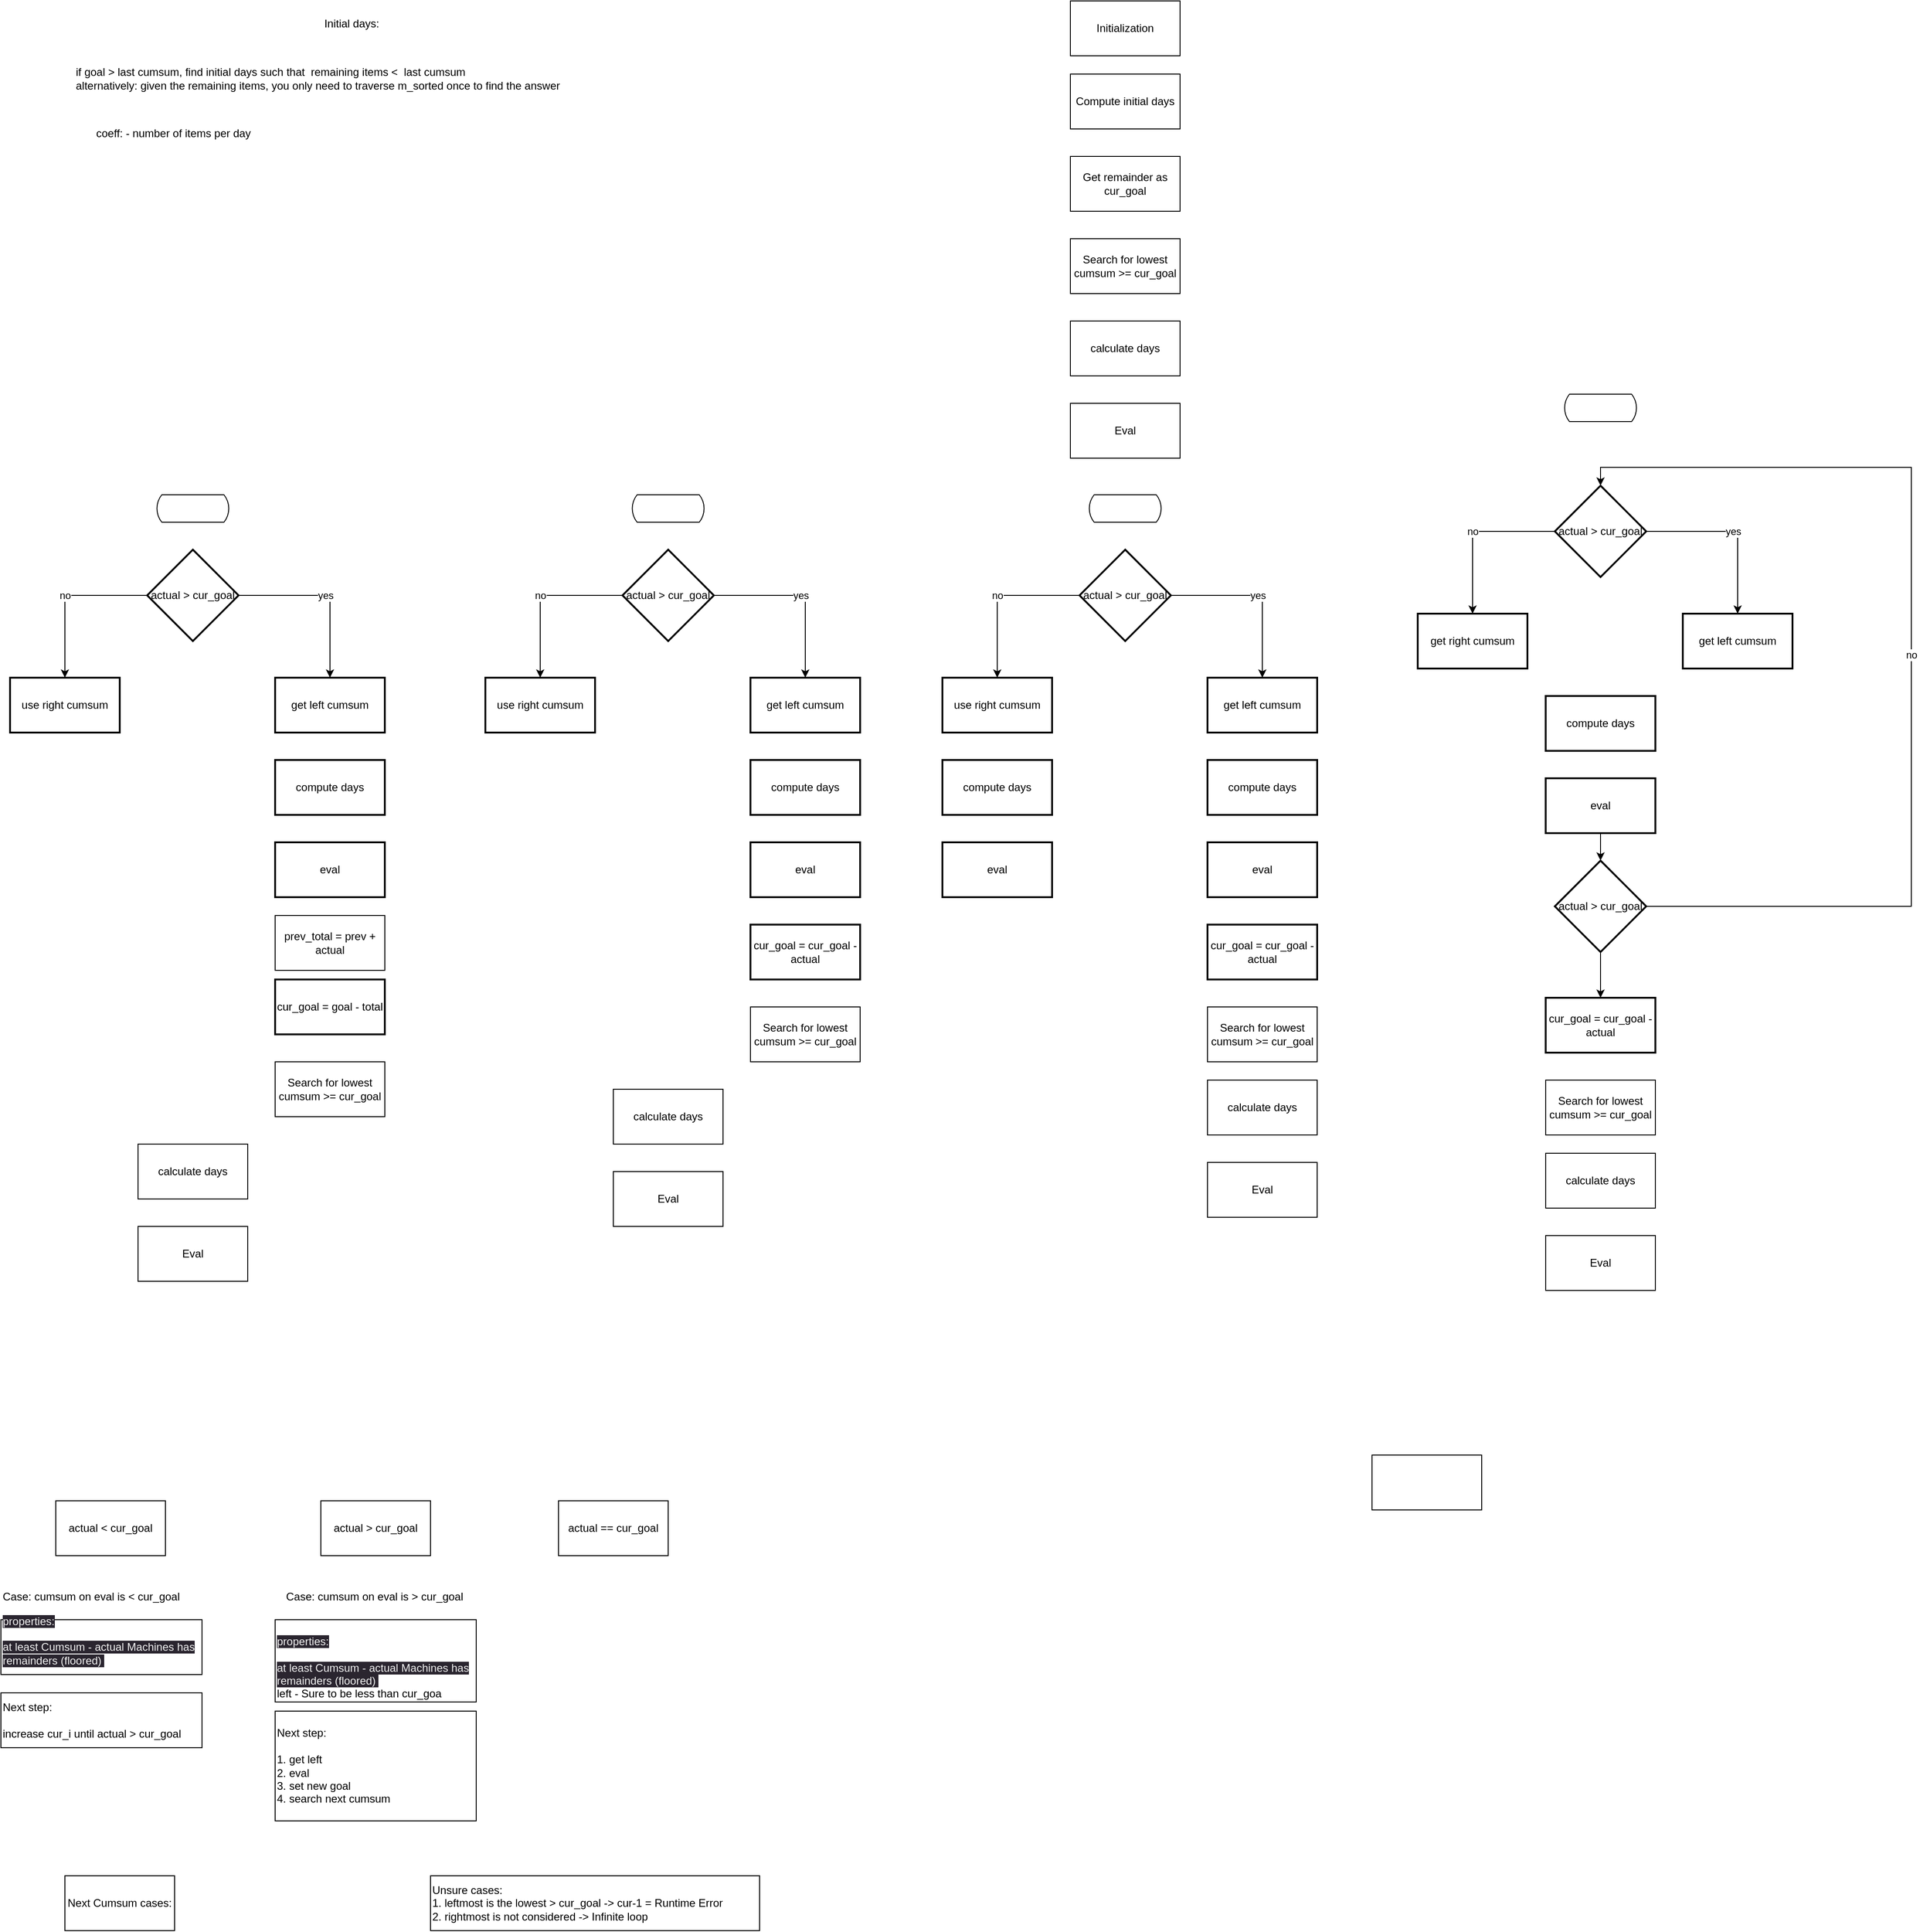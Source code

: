 <mxfile version="21.2.8" type="device">
  <diagram name="Page-1" id="bPRshN3QFO1RZLjtO5Kk">
    <mxGraphModel dx="3443" dy="1505" grid="1" gridSize="10" guides="1" tooltips="1" connect="1" arrows="1" fold="1" page="1" pageScale="1" pageWidth="850" pageHeight="1100" math="0" shadow="0">
      <root>
        <mxCell id="0" />
        <mxCell id="1" parent="0" />
        <mxCell id="HqC5KaBrgHlJ_fZEgeTc-1" value="Initialization" style="rounded=0;whiteSpace=wrap;html=1;" vertex="1" parent="1">
          <mxGeometry x="380" y="220" width="120" height="60" as="geometry" />
        </mxCell>
        <mxCell id="HqC5KaBrgHlJ_fZEgeTc-2" value="Get remainder as cur_goal" style="rounded=0;whiteSpace=wrap;html=1;" vertex="1" parent="1">
          <mxGeometry x="380" y="390" width="120" height="60" as="geometry" />
        </mxCell>
        <mxCell id="HqC5KaBrgHlJ_fZEgeTc-3" value="Compute initial days" style="rounded=0;whiteSpace=wrap;html=1;" vertex="1" parent="1">
          <mxGeometry x="380" y="300" width="120" height="60" as="geometry" />
        </mxCell>
        <mxCell id="HqC5KaBrgHlJ_fZEgeTc-5" value="Search for lowest cumsum &amp;gt;= cur_goal" style="rounded=0;whiteSpace=wrap;html=1;" vertex="1" parent="1">
          <mxGeometry x="380" y="480" width="120" height="60" as="geometry" />
        </mxCell>
        <mxCell id="HqC5KaBrgHlJ_fZEgeTc-12" value="yes" style="edgeStyle=orthogonalEdgeStyle;rounded=0;orthogonalLoop=1;jettySize=auto;html=1;" edge="1" parent="1" source="HqC5KaBrgHlJ_fZEgeTc-6" target="HqC5KaBrgHlJ_fZEgeTc-11">
          <mxGeometry relative="1" as="geometry" />
        </mxCell>
        <mxCell id="HqC5KaBrgHlJ_fZEgeTc-15" value="no" style="edgeStyle=orthogonalEdgeStyle;rounded=0;orthogonalLoop=1;jettySize=auto;html=1;" edge="1" parent="1" source="HqC5KaBrgHlJ_fZEgeTc-6" target="HqC5KaBrgHlJ_fZEgeTc-14">
          <mxGeometry relative="1" as="geometry" />
        </mxCell>
        <mxCell id="HqC5KaBrgHlJ_fZEgeTc-6" value="actual &amp;gt; cur_goal" style="strokeWidth=2;html=1;shape=mxgraph.flowchart.decision;whiteSpace=wrap;" vertex="1" parent="1">
          <mxGeometry x="390" y="820" width="100" height="100" as="geometry" />
        </mxCell>
        <mxCell id="HqC5KaBrgHlJ_fZEgeTc-7" value="Eval" style="rounded=0;whiteSpace=wrap;html=1;" vertex="1" parent="1">
          <mxGeometry x="380" y="660" width="120" height="60" as="geometry" />
        </mxCell>
        <mxCell id="HqC5KaBrgHlJ_fZEgeTc-9" value="calculate days" style="whiteSpace=wrap;html=1;" vertex="1" parent="1">
          <mxGeometry x="380" y="570" width="120" height="60" as="geometry" />
        </mxCell>
        <mxCell id="HqC5KaBrgHlJ_fZEgeTc-11" value="get left cumsum" style="whiteSpace=wrap;html=1;strokeWidth=2;" vertex="1" parent="1">
          <mxGeometry x="530" y="960" width="120" height="60" as="geometry" />
        </mxCell>
        <mxCell id="HqC5KaBrgHlJ_fZEgeTc-14" value="use right cumsum" style="whiteSpace=wrap;html=1;strokeWidth=2;" vertex="1" parent="1">
          <mxGeometry x="240" y="960" width="120" height="60" as="geometry" />
        </mxCell>
        <mxCell id="HqC5KaBrgHlJ_fZEgeTc-16" value="eval" style="whiteSpace=wrap;html=1;strokeWidth=2;" vertex="1" parent="1">
          <mxGeometry x="530" y="1140" width="120" height="60" as="geometry" />
        </mxCell>
        <mxCell id="HqC5KaBrgHlJ_fZEgeTc-18" value="compute days" style="whiteSpace=wrap;html=1;strokeWidth=2;" vertex="1" parent="1">
          <mxGeometry x="530" y="1050" width="120" height="60" as="geometry" />
        </mxCell>
        <mxCell id="HqC5KaBrgHlJ_fZEgeTc-19" value="cur_goal = cur_goal - actual" style="whiteSpace=wrap;html=1;strokeWidth=2;" vertex="1" parent="1">
          <mxGeometry x="530" y="1230" width="120" height="60" as="geometry" />
        </mxCell>
        <mxCell id="HqC5KaBrgHlJ_fZEgeTc-22" value="compute days" style="whiteSpace=wrap;html=1;strokeWidth=2;" vertex="1" parent="1">
          <mxGeometry x="240" y="1050" width="120" height="60" as="geometry" />
        </mxCell>
        <mxCell id="HqC5KaBrgHlJ_fZEgeTc-23" value="eval" style="whiteSpace=wrap;html=1;strokeWidth=2;" vertex="1" parent="1">
          <mxGeometry x="240" y="1140" width="120" height="60" as="geometry" />
        </mxCell>
        <mxCell id="HqC5KaBrgHlJ_fZEgeTc-26" value="Search for lowest cumsum &amp;gt;= cur_goal" style="rounded=0;whiteSpace=wrap;html=1;" vertex="1" parent="1">
          <mxGeometry x="530" y="1320" width="120" height="60" as="geometry" />
        </mxCell>
        <mxCell id="HqC5KaBrgHlJ_fZEgeTc-27" value="Eval" style="rounded=0;whiteSpace=wrap;html=1;" vertex="1" parent="1">
          <mxGeometry x="530" y="1490" width="120" height="60" as="geometry" />
        </mxCell>
        <mxCell id="HqC5KaBrgHlJ_fZEgeTc-28" value="calculate days" style="whiteSpace=wrap;html=1;" vertex="1" parent="1">
          <mxGeometry x="530" y="1400" width="120" height="60" as="geometry" />
        </mxCell>
        <mxCell id="HqC5KaBrgHlJ_fZEgeTc-29" value="yes" style="edgeStyle=orthogonalEdgeStyle;rounded=0;orthogonalLoop=1;jettySize=auto;html=1;" edge="1" parent="1" source="HqC5KaBrgHlJ_fZEgeTc-31" target="HqC5KaBrgHlJ_fZEgeTc-32">
          <mxGeometry relative="1" as="geometry" />
        </mxCell>
        <mxCell id="HqC5KaBrgHlJ_fZEgeTc-30" value="no" style="edgeStyle=orthogonalEdgeStyle;rounded=0;orthogonalLoop=1;jettySize=auto;html=1;" edge="1" parent="1" source="HqC5KaBrgHlJ_fZEgeTc-31" target="HqC5KaBrgHlJ_fZEgeTc-33">
          <mxGeometry relative="1" as="geometry" />
        </mxCell>
        <mxCell id="HqC5KaBrgHlJ_fZEgeTc-31" value="actual &amp;gt; cur_goal" style="strokeWidth=2;html=1;shape=mxgraph.flowchart.decision;whiteSpace=wrap;" vertex="1" parent="1">
          <mxGeometry x="910" y="750" width="100" height="100" as="geometry" />
        </mxCell>
        <mxCell id="HqC5KaBrgHlJ_fZEgeTc-32" value="get left cumsum" style="whiteSpace=wrap;html=1;strokeWidth=2;" vertex="1" parent="1">
          <mxGeometry x="1050" y="890" width="120" height="60" as="geometry" />
        </mxCell>
        <mxCell id="HqC5KaBrgHlJ_fZEgeTc-33" value="get right cumsum" style="whiteSpace=wrap;html=1;strokeWidth=2;" vertex="1" parent="1">
          <mxGeometry x="760" y="890" width="120" height="60" as="geometry" />
        </mxCell>
        <mxCell id="HqC5KaBrgHlJ_fZEgeTc-46" style="edgeStyle=orthogonalEdgeStyle;rounded=0;orthogonalLoop=1;jettySize=auto;html=1;entryX=0.5;entryY=0;entryDx=0;entryDy=0;entryPerimeter=0;" edge="1" parent="1" source="HqC5KaBrgHlJ_fZEgeTc-34" target="HqC5KaBrgHlJ_fZEgeTc-42">
          <mxGeometry relative="1" as="geometry" />
        </mxCell>
        <mxCell id="HqC5KaBrgHlJ_fZEgeTc-34" value="eval" style="whiteSpace=wrap;html=1;strokeWidth=2;" vertex="1" parent="1">
          <mxGeometry x="900" y="1070" width="120" height="60" as="geometry" />
        </mxCell>
        <mxCell id="HqC5KaBrgHlJ_fZEgeTc-35" value="compute days" style="whiteSpace=wrap;html=1;strokeWidth=2;" vertex="1" parent="1">
          <mxGeometry x="900" y="980" width="120" height="60" as="geometry" />
        </mxCell>
        <mxCell id="HqC5KaBrgHlJ_fZEgeTc-36" value="cur_goal = cur_goal - actual" style="whiteSpace=wrap;html=1;strokeWidth=2;" vertex="1" parent="1">
          <mxGeometry x="900" y="1310" width="120" height="60" as="geometry" />
        </mxCell>
        <mxCell id="HqC5KaBrgHlJ_fZEgeTc-39" value="Search for lowest cumsum &amp;gt;= cur_goal" style="rounded=0;whiteSpace=wrap;html=1;" vertex="1" parent="1">
          <mxGeometry x="900" y="1400" width="120" height="60" as="geometry" />
        </mxCell>
        <mxCell id="HqC5KaBrgHlJ_fZEgeTc-40" value="Eval" style="rounded=0;whiteSpace=wrap;html=1;" vertex="1" parent="1">
          <mxGeometry x="900" y="1570" width="120" height="60" as="geometry" />
        </mxCell>
        <mxCell id="HqC5KaBrgHlJ_fZEgeTc-41" value="calculate days" style="whiteSpace=wrap;html=1;" vertex="1" parent="1">
          <mxGeometry x="900" y="1480" width="120" height="60" as="geometry" />
        </mxCell>
        <mxCell id="HqC5KaBrgHlJ_fZEgeTc-44" style="edgeStyle=orthogonalEdgeStyle;rounded=0;orthogonalLoop=1;jettySize=auto;html=1;entryX=0.5;entryY=0;entryDx=0;entryDy=0;" edge="1" parent="1" source="HqC5KaBrgHlJ_fZEgeTc-42" target="HqC5KaBrgHlJ_fZEgeTc-36">
          <mxGeometry relative="1" as="geometry" />
        </mxCell>
        <mxCell id="HqC5KaBrgHlJ_fZEgeTc-45" value="no" style="edgeStyle=orthogonalEdgeStyle;rounded=0;orthogonalLoop=1;jettySize=auto;html=1;entryX=0.5;entryY=0;entryDx=0;entryDy=0;entryPerimeter=0;" edge="1" parent="1" source="HqC5KaBrgHlJ_fZEgeTc-42" target="HqC5KaBrgHlJ_fZEgeTc-31">
          <mxGeometry relative="1" as="geometry">
            <Array as="points">
              <mxPoint x="1300" y="1210" />
              <mxPoint x="1300" y="730" />
              <mxPoint x="960" y="730" />
            </Array>
          </mxGeometry>
        </mxCell>
        <mxCell id="HqC5KaBrgHlJ_fZEgeTc-42" value="actual &amp;gt; cur_goal" style="strokeWidth=2;html=1;shape=mxgraph.flowchart.decision;whiteSpace=wrap;" vertex="1" parent="1">
          <mxGeometry x="910" y="1160" width="100" height="100" as="geometry" />
        </mxCell>
        <mxCell id="HqC5KaBrgHlJ_fZEgeTc-47" value="" style="html=1;dashed=0;whiteSpace=wrap;shape=mxgraph.dfd.loop" vertex="1" parent="1">
          <mxGeometry x="400" y="760" width="80" height="30" as="geometry" />
        </mxCell>
        <mxCell id="HqC5KaBrgHlJ_fZEgeTc-48" value="" style="html=1;dashed=0;whiteSpace=wrap;shape=mxgraph.dfd.loop" vertex="1" parent="1">
          <mxGeometry x="920" y="650" width="80" height="30" as="geometry" />
        </mxCell>
        <mxCell id="HqC5KaBrgHlJ_fZEgeTc-49" value="yes" style="edgeStyle=orthogonalEdgeStyle;rounded=0;orthogonalLoop=1;jettySize=auto;html=1;" edge="1" parent="1" source="HqC5KaBrgHlJ_fZEgeTc-51" target="HqC5KaBrgHlJ_fZEgeTc-52">
          <mxGeometry relative="1" as="geometry" />
        </mxCell>
        <mxCell id="HqC5KaBrgHlJ_fZEgeTc-50" value="no" style="edgeStyle=orthogonalEdgeStyle;rounded=0;orthogonalLoop=1;jettySize=auto;html=1;" edge="1" parent="1" source="HqC5KaBrgHlJ_fZEgeTc-51" target="HqC5KaBrgHlJ_fZEgeTc-53">
          <mxGeometry relative="1" as="geometry" />
        </mxCell>
        <mxCell id="HqC5KaBrgHlJ_fZEgeTc-51" value="actual &amp;gt; cur_goal" style="strokeWidth=2;html=1;shape=mxgraph.flowchart.decision;whiteSpace=wrap;" vertex="1" parent="1">
          <mxGeometry x="-110" y="820" width="100" height="100" as="geometry" />
        </mxCell>
        <mxCell id="HqC5KaBrgHlJ_fZEgeTc-52" value="get left cumsum" style="whiteSpace=wrap;html=1;strokeWidth=2;" vertex="1" parent="1">
          <mxGeometry x="30" y="960" width="120" height="60" as="geometry" />
        </mxCell>
        <mxCell id="HqC5KaBrgHlJ_fZEgeTc-53" value="use right cumsum" style="whiteSpace=wrap;html=1;strokeWidth=2;" vertex="1" parent="1">
          <mxGeometry x="-260" y="960" width="120" height="60" as="geometry" />
        </mxCell>
        <mxCell id="HqC5KaBrgHlJ_fZEgeTc-54" value="eval" style="whiteSpace=wrap;html=1;strokeWidth=2;" vertex="1" parent="1">
          <mxGeometry x="30" y="1140" width="120" height="60" as="geometry" />
        </mxCell>
        <mxCell id="HqC5KaBrgHlJ_fZEgeTc-55" value="compute days" style="whiteSpace=wrap;html=1;strokeWidth=2;" vertex="1" parent="1">
          <mxGeometry x="30" y="1050" width="120" height="60" as="geometry" />
        </mxCell>
        <mxCell id="HqC5KaBrgHlJ_fZEgeTc-56" value="cur_goal = cur_goal - actual" style="whiteSpace=wrap;html=1;strokeWidth=2;" vertex="1" parent="1">
          <mxGeometry x="30" y="1230" width="120" height="60" as="geometry" />
        </mxCell>
        <mxCell id="HqC5KaBrgHlJ_fZEgeTc-59" value="Search for lowest cumsum &amp;gt;= cur_goal" style="rounded=0;whiteSpace=wrap;html=1;" vertex="1" parent="1">
          <mxGeometry x="30" y="1320" width="120" height="60" as="geometry" />
        </mxCell>
        <mxCell id="HqC5KaBrgHlJ_fZEgeTc-60" value="Eval" style="rounded=0;whiteSpace=wrap;html=1;" vertex="1" parent="1">
          <mxGeometry x="-120" y="1500" width="120" height="60" as="geometry" />
        </mxCell>
        <mxCell id="HqC5KaBrgHlJ_fZEgeTc-61" value="calculate days" style="whiteSpace=wrap;html=1;" vertex="1" parent="1">
          <mxGeometry x="-120" y="1410" width="120" height="60" as="geometry" />
        </mxCell>
        <mxCell id="HqC5KaBrgHlJ_fZEgeTc-62" value="" style="html=1;dashed=0;whiteSpace=wrap;shape=mxgraph.dfd.loop" vertex="1" parent="1">
          <mxGeometry x="-100" y="760" width="80" height="30" as="geometry" />
        </mxCell>
        <mxCell id="HqC5KaBrgHlJ_fZEgeTc-63" value="yes" style="edgeStyle=orthogonalEdgeStyle;rounded=0;orthogonalLoop=1;jettySize=auto;html=1;" edge="1" parent="1" source="HqC5KaBrgHlJ_fZEgeTc-65" target="HqC5KaBrgHlJ_fZEgeTc-66">
          <mxGeometry relative="1" as="geometry" />
        </mxCell>
        <mxCell id="HqC5KaBrgHlJ_fZEgeTc-64" value="no" style="edgeStyle=orthogonalEdgeStyle;rounded=0;orthogonalLoop=1;jettySize=auto;html=1;" edge="1" parent="1" source="HqC5KaBrgHlJ_fZEgeTc-65" target="HqC5KaBrgHlJ_fZEgeTc-67">
          <mxGeometry relative="1" as="geometry" />
        </mxCell>
        <mxCell id="HqC5KaBrgHlJ_fZEgeTc-65" value="actual &amp;gt; cur_goal" style="strokeWidth=2;html=1;shape=mxgraph.flowchart.decision;whiteSpace=wrap;" vertex="1" parent="1">
          <mxGeometry x="-630" y="820" width="100" height="100" as="geometry" />
        </mxCell>
        <mxCell id="HqC5KaBrgHlJ_fZEgeTc-66" value="get left cumsum" style="whiteSpace=wrap;html=1;strokeWidth=2;" vertex="1" parent="1">
          <mxGeometry x="-490" y="960" width="120" height="60" as="geometry" />
        </mxCell>
        <mxCell id="HqC5KaBrgHlJ_fZEgeTc-67" value="use right cumsum" style="whiteSpace=wrap;html=1;strokeWidth=2;" vertex="1" parent="1">
          <mxGeometry x="-780" y="960" width="120" height="60" as="geometry" />
        </mxCell>
        <mxCell id="HqC5KaBrgHlJ_fZEgeTc-68" value="eval" style="whiteSpace=wrap;html=1;strokeWidth=2;" vertex="1" parent="1">
          <mxGeometry x="-490" y="1140" width="120" height="60" as="geometry" />
        </mxCell>
        <mxCell id="HqC5KaBrgHlJ_fZEgeTc-69" value="compute days" style="whiteSpace=wrap;html=1;strokeWidth=2;" vertex="1" parent="1">
          <mxGeometry x="-490" y="1050" width="120" height="60" as="geometry" />
        </mxCell>
        <mxCell id="HqC5KaBrgHlJ_fZEgeTc-70" value="cur_goal = goal - total" style="whiteSpace=wrap;html=1;strokeWidth=2;" vertex="1" parent="1">
          <mxGeometry x="-490" y="1290" width="120" height="60" as="geometry" />
        </mxCell>
        <mxCell id="HqC5KaBrgHlJ_fZEgeTc-71" value="Search for lowest cumsum &amp;gt;= cur_goal" style="rounded=0;whiteSpace=wrap;html=1;" vertex="1" parent="1">
          <mxGeometry x="-490" y="1380" width="120" height="60" as="geometry" />
        </mxCell>
        <mxCell id="HqC5KaBrgHlJ_fZEgeTc-72" value="Eval" style="rounded=0;whiteSpace=wrap;html=1;" vertex="1" parent="1">
          <mxGeometry x="-640" y="1560" width="120" height="60" as="geometry" />
        </mxCell>
        <mxCell id="HqC5KaBrgHlJ_fZEgeTc-73" value="calculate days" style="whiteSpace=wrap;html=1;" vertex="1" parent="1">
          <mxGeometry x="-640" y="1470" width="120" height="60" as="geometry" />
        </mxCell>
        <mxCell id="HqC5KaBrgHlJ_fZEgeTc-74" value="" style="html=1;dashed=0;whiteSpace=wrap;shape=mxgraph.dfd.loop" vertex="1" parent="1">
          <mxGeometry x="-620" y="760" width="80" height="30" as="geometry" />
        </mxCell>
        <mxCell id="HqC5KaBrgHlJ_fZEgeTc-75" value="prev_total = prev + actual" style="rounded=0;whiteSpace=wrap;html=1;" vertex="1" parent="1">
          <mxGeometry x="-490" y="1220" width="120" height="60" as="geometry" />
        </mxCell>
        <mxCell id="HqC5KaBrgHlJ_fZEgeTc-76" value="actual &amp;gt; cur_goal" style="whiteSpace=wrap;html=1;" vertex="1" parent="1">
          <mxGeometry x="-440" y="1860" width="120" height="60" as="geometry" />
        </mxCell>
        <mxCell id="HqC5KaBrgHlJ_fZEgeTc-77" value="actual == cur_goal" style="whiteSpace=wrap;html=1;" vertex="1" parent="1">
          <mxGeometry x="-180" y="1860" width="120" height="60" as="geometry" />
        </mxCell>
        <mxCell id="HqC5KaBrgHlJ_fZEgeTc-78" value="actual &amp;lt; cur_goal" style="whiteSpace=wrap;html=1;" vertex="1" parent="1">
          <mxGeometry x="-730" y="1860" width="120" height="60" as="geometry" />
        </mxCell>
        <mxCell id="HqC5KaBrgHlJ_fZEgeTc-79" value="Case: cumsum on eval is &amp;lt; cur_goal" style="text;html=1;align=left;verticalAlign=middle;resizable=0;points=[];autosize=1;strokeColor=none;fillColor=none;" vertex="1" parent="1">
          <mxGeometry x="-790" y="1950" width="220" height="30" as="geometry" />
        </mxCell>
        <mxCell id="HqC5KaBrgHlJ_fZEgeTc-81" value="&#xa;&lt;span style=&quot;color: rgb(240, 240, 240); font-family: Helvetica; font-size: 12px; font-style: normal; font-variant-ligatures: normal; font-variant-caps: normal; font-weight: 400; letter-spacing: normal; orphans: 2; text-indent: 0px; text-transform: none; widows: 2; word-spacing: 0px; -webkit-text-stroke-width: 0px; background-color: rgb(42, 37, 47); text-decoration-thickness: initial; text-decoration-style: initial; text-decoration-color: initial; float: none; display: inline !important;&quot;&gt;properties:&lt;/span&gt;&lt;br style=&quot;border-color: rgb(0, 0, 0); color: rgb(240, 240, 240); font-family: Helvetica; font-size: 12px; font-style: normal; font-variant-ligatures: normal; font-variant-caps: normal; font-weight: 400; letter-spacing: normal; orphans: 2; text-indent: 0px; text-transform: none; widows: 2; word-spacing: 0px; -webkit-text-stroke-width: 0px; background-color: rgb(42, 37, 47); text-decoration-thickness: initial; text-decoration-style: initial; text-decoration-color: initial;&quot;&gt;&lt;br style=&quot;border-color: rgb(0, 0, 0); color: rgb(240, 240, 240); font-family: Helvetica; font-size: 12px; font-style: normal; font-variant-ligatures: normal; font-variant-caps: normal; font-weight: 400; letter-spacing: normal; orphans: 2; text-indent: 0px; text-transform: none; widows: 2; word-spacing: 0px; -webkit-text-stroke-width: 0px; background-color: rgb(42, 37, 47); text-decoration-thickness: initial; text-decoration-style: initial; text-decoration-color: initial;&quot;&gt;&lt;span style=&quot;color: rgb(240, 240, 240); font-family: Helvetica; font-size: 12px; font-style: normal; font-variant-ligatures: normal; font-variant-caps: normal; font-weight: 400; letter-spacing: normal; orphans: 2; text-indent: 0px; text-transform: none; widows: 2; word-spacing: 0px; -webkit-text-stroke-width: 0px; background-color: rgb(42, 37, 47); text-decoration-thickness: initial; text-decoration-style: initial; text-decoration-color: initial; float: none; display: inline !important;&quot;&gt;at least Cumsum - actual Machines has remainders (floored)&amp;nbsp;&lt;/span&gt;&#xa;&#xa;" style="rounded=0;whiteSpace=wrap;html=1;align=left;" vertex="1" parent="1">
          <mxGeometry x="-790" y="1990" width="220" height="60" as="geometry" />
        </mxCell>
        <mxCell id="HqC5KaBrgHlJ_fZEgeTc-83" value="Case: cumsum on eval is &amp;gt; cur_goal" style="text;html=1;align=left;verticalAlign=middle;resizable=0;points=[];autosize=1;strokeColor=none;fillColor=none;" vertex="1" parent="1">
          <mxGeometry x="-480" y="1950" width="220" height="30" as="geometry" />
        </mxCell>
        <mxCell id="HqC5KaBrgHlJ_fZEgeTc-84" value="&lt;br&gt;&lt;span style=&quot;color: rgb(240, 240, 240); font-family: Helvetica; font-size: 12px; font-style: normal; font-variant-ligatures: normal; font-variant-caps: normal; font-weight: 400; letter-spacing: normal; orphans: 2; text-indent: 0px; text-transform: none; widows: 2; word-spacing: 0px; -webkit-text-stroke-width: 0px; background-color: rgb(42, 37, 47); text-decoration-thickness: initial; text-decoration-style: initial; text-decoration-color: initial; float: none; display: inline !important;&quot;&gt;properties:&lt;/span&gt;&lt;br style=&quot;border-color: rgb(0, 0, 0); color: rgb(240, 240, 240); font-family: Helvetica; font-size: 12px; font-style: normal; font-variant-ligatures: normal; font-variant-caps: normal; font-weight: 400; letter-spacing: normal; orphans: 2; text-indent: 0px; text-transform: none; widows: 2; word-spacing: 0px; -webkit-text-stroke-width: 0px; background-color: rgb(42, 37, 47); text-decoration-thickness: initial; text-decoration-style: initial; text-decoration-color: initial;&quot;&gt;&lt;br style=&quot;border-color: rgb(0, 0, 0); color: rgb(240, 240, 240); font-family: Helvetica; font-size: 12px; font-style: normal; font-variant-ligatures: normal; font-variant-caps: normal; font-weight: 400; letter-spacing: normal; orphans: 2; text-indent: 0px; text-transform: none; widows: 2; word-spacing: 0px; -webkit-text-stroke-width: 0px; background-color: rgb(42, 37, 47); text-decoration-thickness: initial; text-decoration-style: initial; text-decoration-color: initial;&quot;&gt;&lt;span style=&quot;color: rgb(240, 240, 240); font-family: Helvetica; font-size: 12px; font-style: normal; font-variant-ligatures: normal; font-variant-caps: normal; font-weight: 400; letter-spacing: normal; orphans: 2; text-indent: 0px; text-transform: none; widows: 2; word-spacing: 0px; -webkit-text-stroke-width: 0px; background-color: rgb(42, 37, 47); text-decoration-thickness: initial; text-decoration-style: initial; text-decoration-color: initial; float: none; display: inline !important;&quot;&gt;at least Cumsum - actual Machines has remainders (floored)&amp;nbsp;&lt;br&gt;&lt;/span&gt;left - Sure to be less than cur_goa&lt;br&gt;" style="rounded=0;whiteSpace=wrap;html=1;align=left;" vertex="1" parent="1">
          <mxGeometry x="-490" y="1990" width="220" height="90" as="geometry" />
        </mxCell>
        <mxCell id="HqC5KaBrgHlJ_fZEgeTc-85" value="Next step:&lt;br&gt;&lt;br&gt;increase cur_i until actual &amp;gt; cur_goal" style="rounded=0;whiteSpace=wrap;html=1;align=left;" vertex="1" parent="1">
          <mxGeometry x="-790" y="2070" width="220" height="60" as="geometry" />
        </mxCell>
        <mxCell id="HqC5KaBrgHlJ_fZEgeTc-86" value="Next step:&lt;br&gt;&lt;br&gt;1. get left&amp;nbsp;&lt;br&gt;2. eval&lt;br&gt;3. set new goal&lt;br&gt;4. search next cumsum" style="rounded=0;whiteSpace=wrap;html=1;align=left;" vertex="1" parent="1">
          <mxGeometry x="-490" y="2090" width="220" height="120" as="geometry" />
        </mxCell>
        <mxCell id="HqC5KaBrgHlJ_fZEgeTc-88" value="Next Cumsum cases:&lt;br&gt;" style="whiteSpace=wrap;html=1;" vertex="1" parent="1">
          <mxGeometry x="-720" y="2270" width="120" height="60" as="geometry" />
        </mxCell>
        <mxCell id="HqC5KaBrgHlJ_fZEgeTc-91" value="Unsure cases:&lt;br&gt;1. leftmost is the lowest &amp;gt; cur_goal -&amp;gt; cur-1 = Runtime Error&lt;br&gt;2. rightmost is not considered -&amp;gt; Infinite loop" style="rounded=0;whiteSpace=wrap;html=1;align=left;" vertex="1" parent="1">
          <mxGeometry x="-320" y="2270" width="360" height="60" as="geometry" />
        </mxCell>
        <mxCell id="HqC5KaBrgHlJ_fZEgeTc-92" value="Initial days:&amp;nbsp;" style="text;html=1;align=center;verticalAlign=middle;resizable=0;points=[];autosize=1;strokeColor=none;fillColor=none;" vertex="1" parent="1">
          <mxGeometry x="-450" y="230" width="90" height="30" as="geometry" />
        </mxCell>
        <mxCell id="HqC5KaBrgHlJ_fZEgeTc-93" value="if goal &amp;gt; last cumsum, find initial days such that&amp;nbsp; remaining items &amp;lt;&amp;nbsp; last cumsum&lt;br&gt;alternatively: given the remaining items, you only need to traverse m_sorted once to find the answer" style="text;html=1;align=left;verticalAlign=middle;resizable=0;points=[];autosize=1;strokeColor=none;fillColor=none;" vertex="1" parent="1">
          <mxGeometry x="-710" y="285" width="550" height="40" as="geometry" />
        </mxCell>
        <mxCell id="HqC5KaBrgHlJ_fZEgeTc-94" value="coeff: - number of items per day&amp;nbsp;" style="text;html=1;align=center;verticalAlign=middle;resizable=0;points=[];autosize=1;strokeColor=none;fillColor=none;" vertex="1" parent="1">
          <mxGeometry x="-700" y="350" width="200" height="30" as="geometry" />
        </mxCell>
        <mxCell id="HqC5KaBrgHlJ_fZEgeTc-95" value="" style="whiteSpace=wrap;html=1;" vertex="1" parent="1">
          <mxGeometry x="710" y="1810" width="120" height="60" as="geometry" />
        </mxCell>
      </root>
    </mxGraphModel>
  </diagram>
</mxfile>
